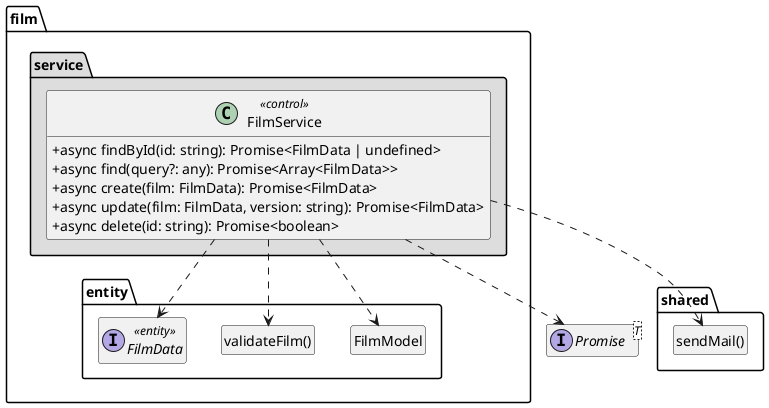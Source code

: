 
@startuml Anwendungskern

!pragma useNewPackage
skinparam classAttributeIconSize 0
skinparam componentStyle uml2

interface Promise<T>

package shared {
  class "sendMail()" as sendMail
  hide sendMail circle
}

package film {
  package entity {
    class FilmModel
    hide FilmModel circle

    class "validateFilm()" as validateFilm
    hide validateFilm circle

    interface FilmData <<entity>>
  }

  package service #DDDDDD {
    FilmService ..> Promise
    FilmService ..> FilmModel
    FilmService ..> FilmData
    FilmService ..> validateFilm
    FilmService ..> sendMail

    class FilmService << control >> {
      + async findById(id: string): Promise<FilmData | undefined>
      + async find(query?: any): Promise<Array<FilmData>>
      + async create(film: FilmData): Promise<FilmData>
      + async update(film: FilmData, version: string): Promise<FilmData>
      + async delete(id: string): Promise<boolean>
    }
  }
}

hide empty members

@enduml
